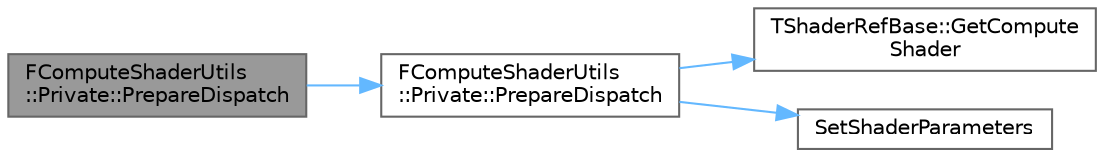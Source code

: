digraph "FComputeShaderUtils::Private::PrepareDispatch"
{
 // INTERACTIVE_SVG=YES
 // LATEX_PDF_SIZE
  bgcolor="transparent";
  edge [fontname=Helvetica,fontsize=10,labelfontname=Helvetica,labelfontsize=10];
  node [fontname=Helvetica,fontsize=10,shape=box,height=0.2,width=0.4];
  rankdir="LR";
  Node1 [id="Node000001",label="FComputeShaderUtils\l::Private::PrepareDispatch",height=0.2,width=0.4,color="gray40", fillcolor="grey60", style="filled", fontcolor="black",tooltip=" "];
  Node1 -> Node2 [id="edge1_Node000001_Node000002",color="steelblue1",style="solid",tooltip=" "];
  Node2 [id="Node000002",label="FComputeShaderUtils\l::Private::PrepareDispatch",height=0.2,width=0.4,color="grey40", fillcolor="white", style="filled",URL="$d2/d1f/namespaceFComputeShaderUtils_1_1Private.html#a73b7f19b7b11a38a724787b6fe768923",tooltip=" "];
  Node2 -> Node3 [id="edge2_Node000002_Node000003",color="steelblue1",style="solid",tooltip=" "];
  Node3 [id="Node000003",label="TShaderRefBase::GetCompute\lShader",height=0.2,width=0.4,color="grey40", fillcolor="white", style="filled",URL="$dc/d92/classTShaderRefBase.html#ae70e9a74dc76875e8c2d02c364c064ea",tooltip=" "];
  Node2 -> Node4 [id="edge3_Node000002_Node000004",color="steelblue1",style="solid",tooltip=" "];
  Node4 [id="Node000004",label="SetShaderParameters",height=0.2,width=0.4,color="grey40", fillcolor="white", style="filled",URL="$dc/d10/ShaderParameterStruct_8h.html#a6d0f1aee553d43d6ecbce3f539d044b6",tooltip=" "];
}
